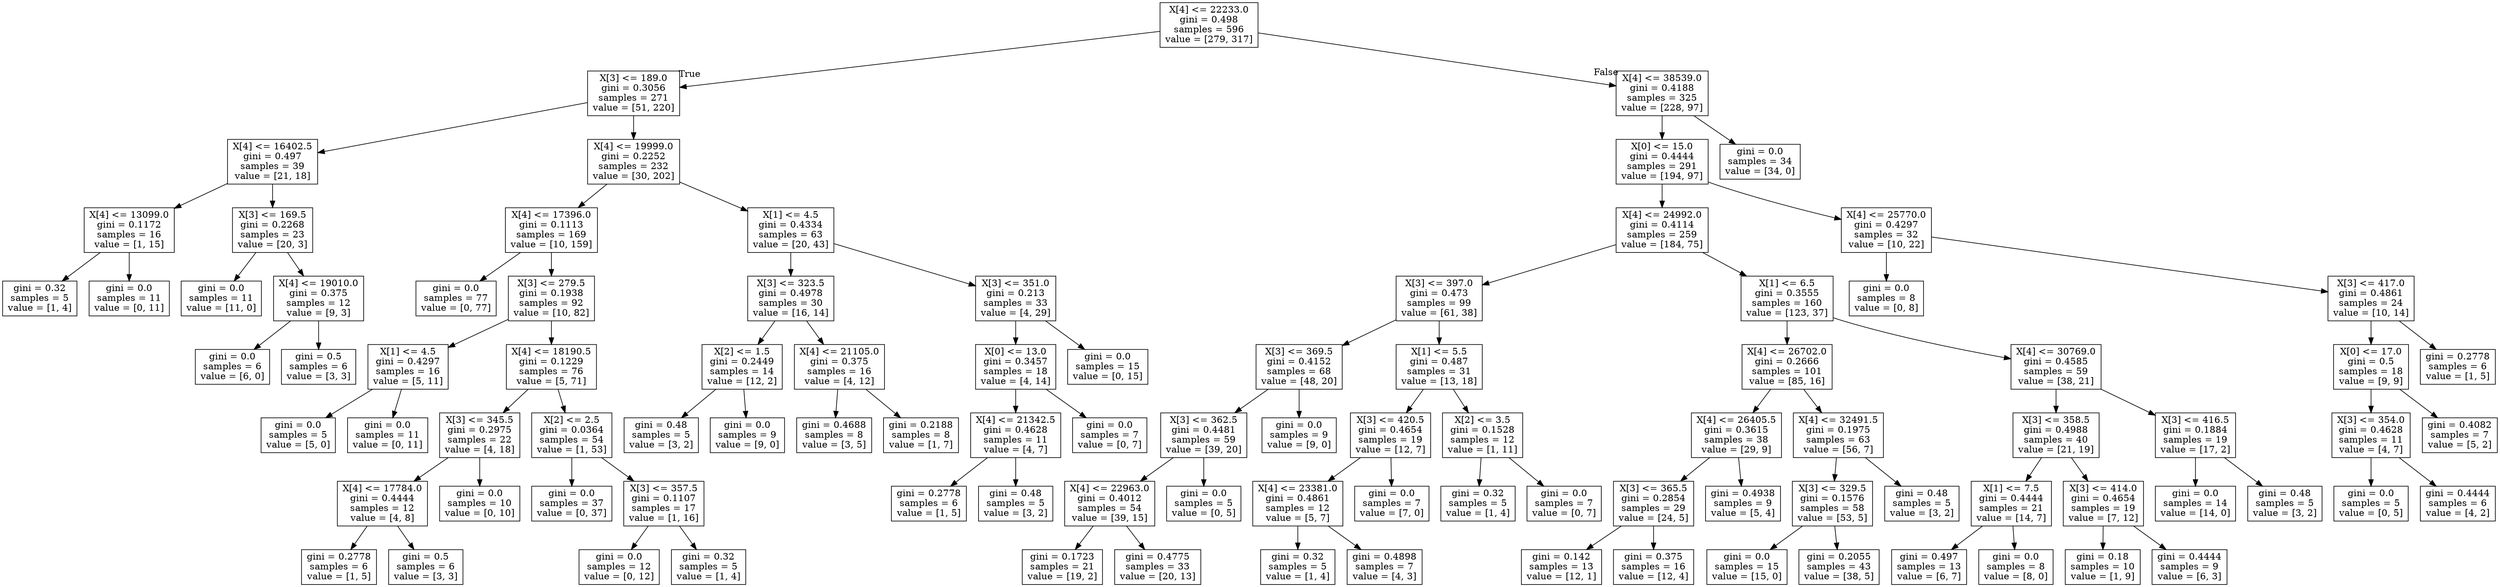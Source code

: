 digraph Tree {
node [shape=box] ;
0 [label="X[4] <= 22233.0\ngini = 0.498\nsamples = 596\nvalue = [279, 317]"] ;
1 [label="X[3] <= 189.0\ngini = 0.3056\nsamples = 271\nvalue = [51, 220]"] ;
0 -> 1 [labeldistance=2.5, labelangle=45, headlabel="True"] ;
2 [label="X[4] <= 16402.5\ngini = 0.497\nsamples = 39\nvalue = [21, 18]"] ;
1 -> 2 ;
3 [label="X[4] <= 13099.0\ngini = 0.1172\nsamples = 16\nvalue = [1, 15]"] ;
2 -> 3 ;
4 [label="gini = 0.32\nsamples = 5\nvalue = [1, 4]"] ;
3 -> 4 ;
5 [label="gini = 0.0\nsamples = 11\nvalue = [0, 11]"] ;
3 -> 5 ;
6 [label="X[3] <= 169.5\ngini = 0.2268\nsamples = 23\nvalue = [20, 3]"] ;
2 -> 6 ;
7 [label="gini = 0.0\nsamples = 11\nvalue = [11, 0]"] ;
6 -> 7 ;
8 [label="X[4] <= 19010.0\ngini = 0.375\nsamples = 12\nvalue = [9, 3]"] ;
6 -> 8 ;
9 [label="gini = 0.0\nsamples = 6\nvalue = [6, 0]"] ;
8 -> 9 ;
10 [label="gini = 0.5\nsamples = 6\nvalue = [3, 3]"] ;
8 -> 10 ;
11 [label="X[4] <= 19999.0\ngini = 0.2252\nsamples = 232\nvalue = [30, 202]"] ;
1 -> 11 ;
12 [label="X[4] <= 17396.0\ngini = 0.1113\nsamples = 169\nvalue = [10, 159]"] ;
11 -> 12 ;
13 [label="gini = 0.0\nsamples = 77\nvalue = [0, 77]"] ;
12 -> 13 ;
14 [label="X[3] <= 279.5\ngini = 0.1938\nsamples = 92\nvalue = [10, 82]"] ;
12 -> 14 ;
15 [label="X[1] <= 4.5\ngini = 0.4297\nsamples = 16\nvalue = [5, 11]"] ;
14 -> 15 ;
16 [label="gini = 0.0\nsamples = 5\nvalue = [5, 0]"] ;
15 -> 16 ;
17 [label="gini = 0.0\nsamples = 11\nvalue = [0, 11]"] ;
15 -> 17 ;
18 [label="X[4] <= 18190.5\ngini = 0.1229\nsamples = 76\nvalue = [5, 71]"] ;
14 -> 18 ;
19 [label="X[3] <= 345.5\ngini = 0.2975\nsamples = 22\nvalue = [4, 18]"] ;
18 -> 19 ;
20 [label="X[4] <= 17784.0\ngini = 0.4444\nsamples = 12\nvalue = [4, 8]"] ;
19 -> 20 ;
21 [label="gini = 0.2778\nsamples = 6\nvalue = [1, 5]"] ;
20 -> 21 ;
22 [label="gini = 0.5\nsamples = 6\nvalue = [3, 3]"] ;
20 -> 22 ;
23 [label="gini = 0.0\nsamples = 10\nvalue = [0, 10]"] ;
19 -> 23 ;
24 [label="X[2] <= 2.5\ngini = 0.0364\nsamples = 54\nvalue = [1, 53]"] ;
18 -> 24 ;
25 [label="gini = 0.0\nsamples = 37\nvalue = [0, 37]"] ;
24 -> 25 ;
26 [label="X[3] <= 357.5\ngini = 0.1107\nsamples = 17\nvalue = [1, 16]"] ;
24 -> 26 ;
27 [label="gini = 0.0\nsamples = 12\nvalue = [0, 12]"] ;
26 -> 27 ;
28 [label="gini = 0.32\nsamples = 5\nvalue = [1, 4]"] ;
26 -> 28 ;
29 [label="X[1] <= 4.5\ngini = 0.4334\nsamples = 63\nvalue = [20, 43]"] ;
11 -> 29 ;
30 [label="X[3] <= 323.5\ngini = 0.4978\nsamples = 30\nvalue = [16, 14]"] ;
29 -> 30 ;
31 [label="X[2] <= 1.5\ngini = 0.2449\nsamples = 14\nvalue = [12, 2]"] ;
30 -> 31 ;
32 [label="gini = 0.48\nsamples = 5\nvalue = [3, 2]"] ;
31 -> 32 ;
33 [label="gini = 0.0\nsamples = 9\nvalue = [9, 0]"] ;
31 -> 33 ;
34 [label="X[4] <= 21105.0\ngini = 0.375\nsamples = 16\nvalue = [4, 12]"] ;
30 -> 34 ;
35 [label="gini = 0.4688\nsamples = 8\nvalue = [3, 5]"] ;
34 -> 35 ;
36 [label="gini = 0.2188\nsamples = 8\nvalue = [1, 7]"] ;
34 -> 36 ;
37 [label="X[3] <= 351.0\ngini = 0.213\nsamples = 33\nvalue = [4, 29]"] ;
29 -> 37 ;
38 [label="X[0] <= 13.0\ngini = 0.3457\nsamples = 18\nvalue = [4, 14]"] ;
37 -> 38 ;
39 [label="X[4] <= 21342.5\ngini = 0.4628\nsamples = 11\nvalue = [4, 7]"] ;
38 -> 39 ;
40 [label="gini = 0.2778\nsamples = 6\nvalue = [1, 5]"] ;
39 -> 40 ;
41 [label="gini = 0.48\nsamples = 5\nvalue = [3, 2]"] ;
39 -> 41 ;
42 [label="gini = 0.0\nsamples = 7\nvalue = [0, 7]"] ;
38 -> 42 ;
43 [label="gini = 0.0\nsamples = 15\nvalue = [0, 15]"] ;
37 -> 43 ;
44 [label="X[4] <= 38539.0\ngini = 0.4188\nsamples = 325\nvalue = [228, 97]"] ;
0 -> 44 [labeldistance=2.5, labelangle=-45, headlabel="False"] ;
45 [label="X[0] <= 15.0\ngini = 0.4444\nsamples = 291\nvalue = [194, 97]"] ;
44 -> 45 ;
46 [label="X[4] <= 24992.0\ngini = 0.4114\nsamples = 259\nvalue = [184, 75]"] ;
45 -> 46 ;
47 [label="X[3] <= 397.0\ngini = 0.473\nsamples = 99\nvalue = [61, 38]"] ;
46 -> 47 ;
48 [label="X[3] <= 369.5\ngini = 0.4152\nsamples = 68\nvalue = [48, 20]"] ;
47 -> 48 ;
49 [label="X[3] <= 362.5\ngini = 0.4481\nsamples = 59\nvalue = [39, 20]"] ;
48 -> 49 ;
50 [label="X[4] <= 22963.0\ngini = 0.4012\nsamples = 54\nvalue = [39, 15]"] ;
49 -> 50 ;
51 [label="gini = 0.1723\nsamples = 21\nvalue = [19, 2]"] ;
50 -> 51 ;
52 [label="gini = 0.4775\nsamples = 33\nvalue = [20, 13]"] ;
50 -> 52 ;
53 [label="gini = 0.0\nsamples = 5\nvalue = [0, 5]"] ;
49 -> 53 ;
54 [label="gini = 0.0\nsamples = 9\nvalue = [9, 0]"] ;
48 -> 54 ;
55 [label="X[1] <= 5.5\ngini = 0.487\nsamples = 31\nvalue = [13, 18]"] ;
47 -> 55 ;
56 [label="X[3] <= 420.5\ngini = 0.4654\nsamples = 19\nvalue = [12, 7]"] ;
55 -> 56 ;
57 [label="X[4] <= 23381.0\ngini = 0.4861\nsamples = 12\nvalue = [5, 7]"] ;
56 -> 57 ;
58 [label="gini = 0.32\nsamples = 5\nvalue = [1, 4]"] ;
57 -> 58 ;
59 [label="gini = 0.4898\nsamples = 7\nvalue = [4, 3]"] ;
57 -> 59 ;
60 [label="gini = 0.0\nsamples = 7\nvalue = [7, 0]"] ;
56 -> 60 ;
61 [label="X[2] <= 3.5\ngini = 0.1528\nsamples = 12\nvalue = [1, 11]"] ;
55 -> 61 ;
62 [label="gini = 0.32\nsamples = 5\nvalue = [1, 4]"] ;
61 -> 62 ;
63 [label="gini = 0.0\nsamples = 7\nvalue = [0, 7]"] ;
61 -> 63 ;
64 [label="X[1] <= 6.5\ngini = 0.3555\nsamples = 160\nvalue = [123, 37]"] ;
46 -> 64 ;
65 [label="X[4] <= 26702.0\ngini = 0.2666\nsamples = 101\nvalue = [85, 16]"] ;
64 -> 65 ;
66 [label="X[4] <= 26405.5\ngini = 0.3615\nsamples = 38\nvalue = [29, 9]"] ;
65 -> 66 ;
67 [label="X[3] <= 365.5\ngini = 0.2854\nsamples = 29\nvalue = [24, 5]"] ;
66 -> 67 ;
68 [label="gini = 0.142\nsamples = 13\nvalue = [12, 1]"] ;
67 -> 68 ;
69 [label="gini = 0.375\nsamples = 16\nvalue = [12, 4]"] ;
67 -> 69 ;
70 [label="gini = 0.4938\nsamples = 9\nvalue = [5, 4]"] ;
66 -> 70 ;
71 [label="X[4] <= 32491.5\ngini = 0.1975\nsamples = 63\nvalue = [56, 7]"] ;
65 -> 71 ;
72 [label="X[3] <= 329.5\ngini = 0.1576\nsamples = 58\nvalue = [53, 5]"] ;
71 -> 72 ;
73 [label="gini = 0.0\nsamples = 15\nvalue = [15, 0]"] ;
72 -> 73 ;
74 [label="gini = 0.2055\nsamples = 43\nvalue = [38, 5]"] ;
72 -> 74 ;
75 [label="gini = 0.48\nsamples = 5\nvalue = [3, 2]"] ;
71 -> 75 ;
76 [label="X[4] <= 30769.0\ngini = 0.4585\nsamples = 59\nvalue = [38, 21]"] ;
64 -> 76 ;
77 [label="X[3] <= 358.5\ngini = 0.4988\nsamples = 40\nvalue = [21, 19]"] ;
76 -> 77 ;
78 [label="X[1] <= 7.5\ngini = 0.4444\nsamples = 21\nvalue = [14, 7]"] ;
77 -> 78 ;
79 [label="gini = 0.497\nsamples = 13\nvalue = [6, 7]"] ;
78 -> 79 ;
80 [label="gini = 0.0\nsamples = 8\nvalue = [8, 0]"] ;
78 -> 80 ;
81 [label="X[3] <= 414.0\ngini = 0.4654\nsamples = 19\nvalue = [7, 12]"] ;
77 -> 81 ;
82 [label="gini = 0.18\nsamples = 10\nvalue = [1, 9]"] ;
81 -> 82 ;
83 [label="gini = 0.4444\nsamples = 9\nvalue = [6, 3]"] ;
81 -> 83 ;
84 [label="X[3] <= 416.5\ngini = 0.1884\nsamples = 19\nvalue = [17, 2]"] ;
76 -> 84 ;
85 [label="gini = 0.0\nsamples = 14\nvalue = [14, 0]"] ;
84 -> 85 ;
86 [label="gini = 0.48\nsamples = 5\nvalue = [3, 2]"] ;
84 -> 86 ;
87 [label="X[4] <= 25770.0\ngini = 0.4297\nsamples = 32\nvalue = [10, 22]"] ;
45 -> 87 ;
88 [label="gini = 0.0\nsamples = 8\nvalue = [0, 8]"] ;
87 -> 88 ;
89 [label="X[3] <= 417.0\ngini = 0.4861\nsamples = 24\nvalue = [10, 14]"] ;
87 -> 89 ;
90 [label="X[0] <= 17.0\ngini = 0.5\nsamples = 18\nvalue = [9, 9]"] ;
89 -> 90 ;
91 [label="X[3] <= 354.0\ngini = 0.4628\nsamples = 11\nvalue = [4, 7]"] ;
90 -> 91 ;
92 [label="gini = 0.0\nsamples = 5\nvalue = [0, 5]"] ;
91 -> 92 ;
93 [label="gini = 0.4444\nsamples = 6\nvalue = [4, 2]"] ;
91 -> 93 ;
94 [label="gini = 0.4082\nsamples = 7\nvalue = [5, 2]"] ;
90 -> 94 ;
95 [label="gini = 0.2778\nsamples = 6\nvalue = [1, 5]"] ;
89 -> 95 ;
96 [label="gini = 0.0\nsamples = 34\nvalue = [34, 0]"] ;
44 -> 96 ;
}